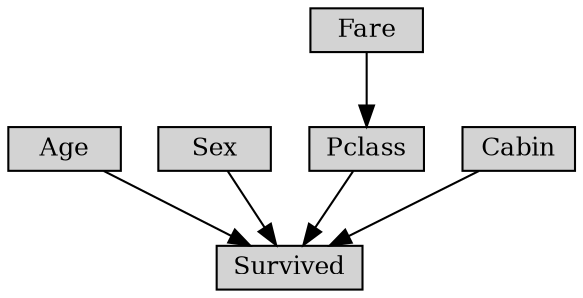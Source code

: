 digraph {
	graph [size="12,12"]
	node [align=left fontsize=12 height=0.2 ranksep=0.1 shape=box style=filled]
	Age -> Survived
	Sex -> Survived
	Fare -> Pclass
	Pclass -> Survived
	Cabin -> Survived
}
